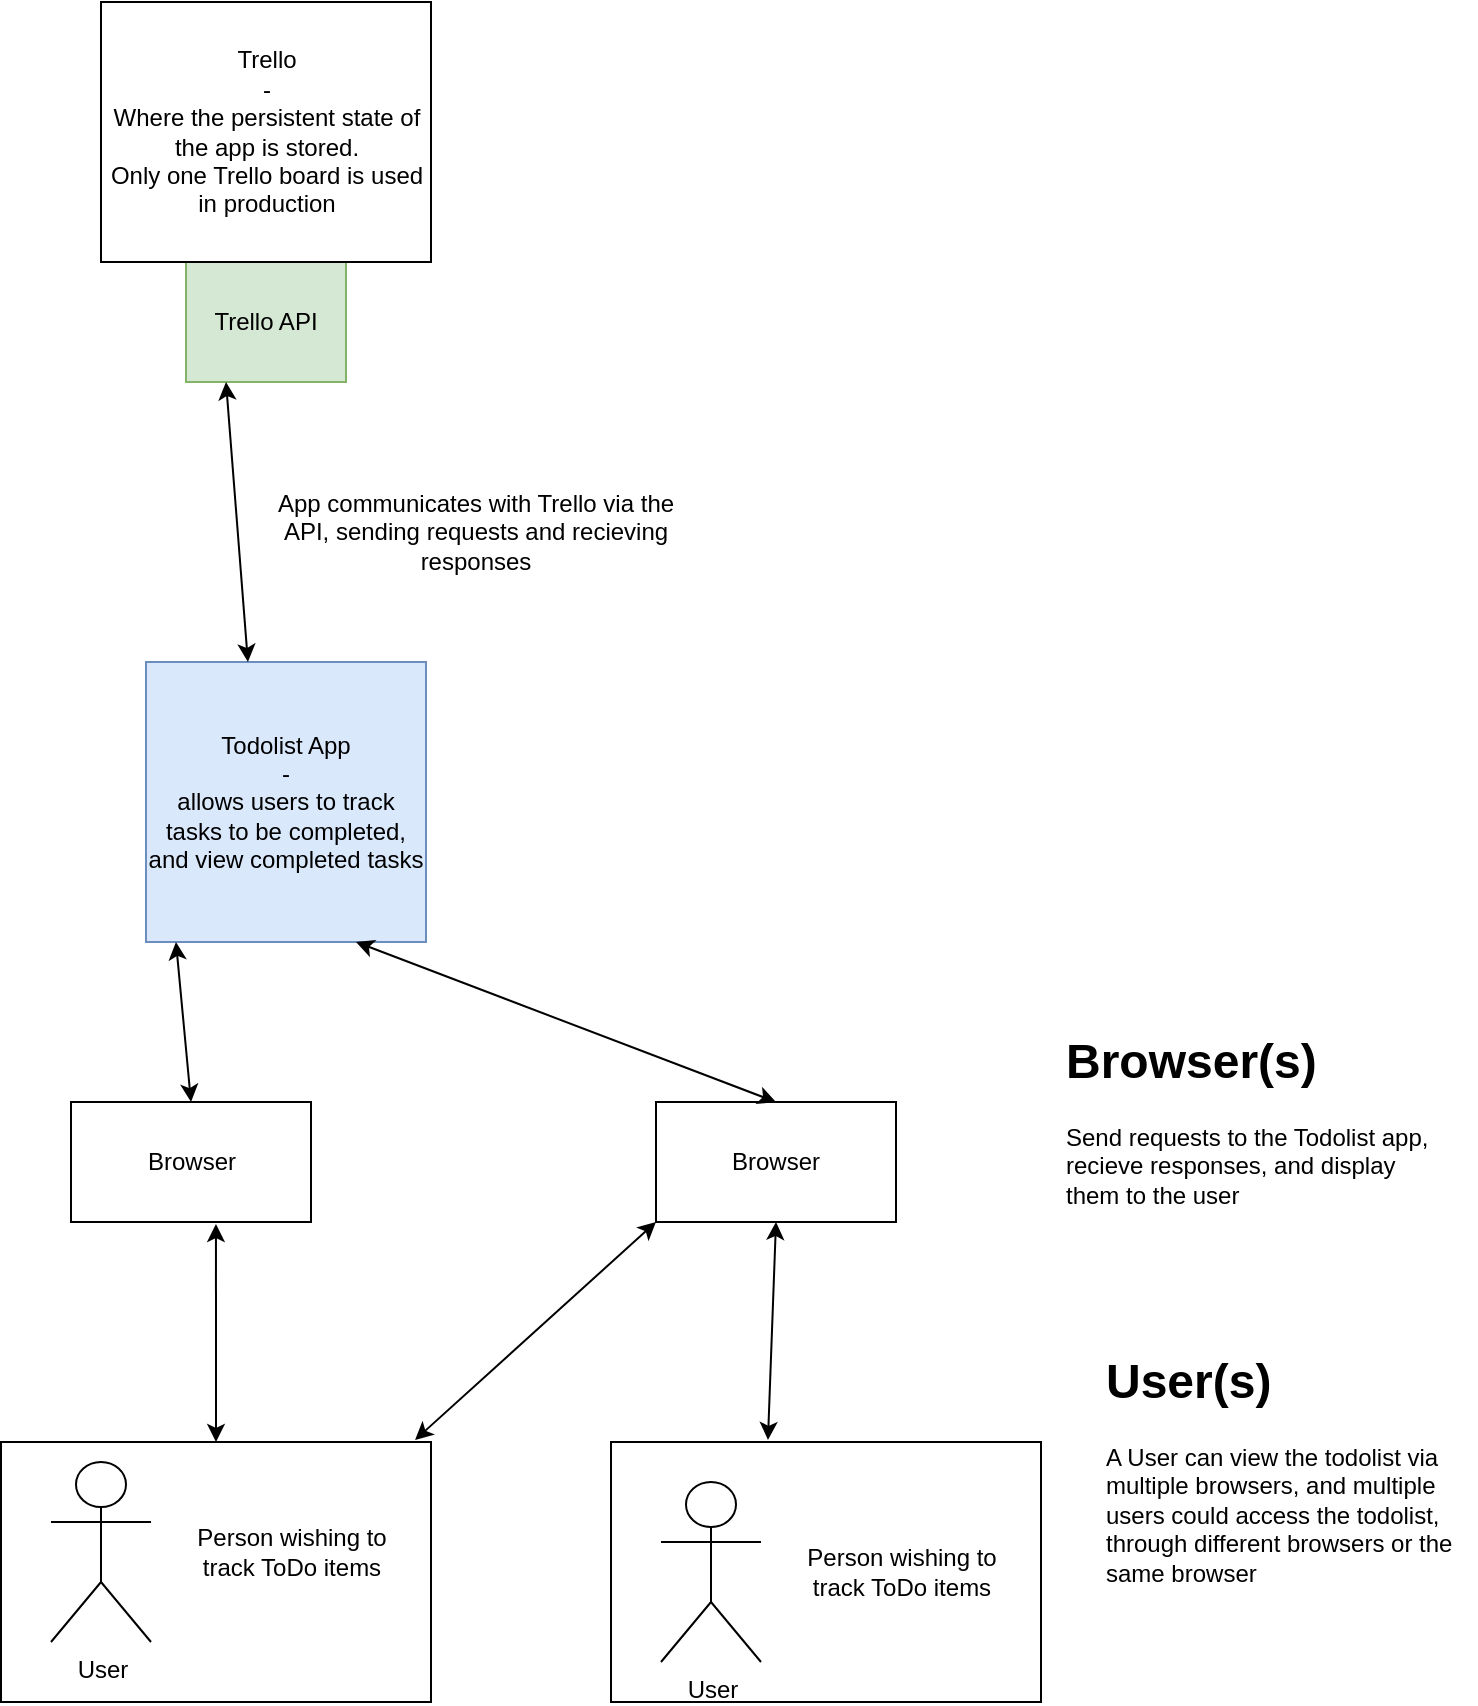 <mxfile version="13.6.5">
    <diagram id="Q5-1dw1sx1-oS17BZKFC" name="Page-1">
        <mxGraphModel dx="991" dy="575" grid="1" gridSize="10" guides="1" tooltips="1" connect="1" arrows="1" fold="1" page="1" pageScale="1" pageWidth="850" pageHeight="1100" math="0" shadow="0">
            <root>
                <mxCell id="0"/>
                <mxCell id="1" parent="0"/>
                <mxCell id="E4TGa1IMgX80uwDILv57-2" value="Trello API" style="rounded=0;whiteSpace=wrap;html=1;fillColor=#d5e8d4;strokeColor=#82b366;" parent="1" vertex="1">
                    <mxGeometry x="175" y="160" width="80" height="60" as="geometry"/>
                </mxCell>
                <mxCell id="E4TGa1IMgX80uwDILv57-4" value="Todolist App&lt;br&gt;-&lt;br&gt;allows users to track tasks to be completed, and view completed tasks" style="whiteSpace=wrap;html=1;aspect=fixed;fillColor=#dae8fc;strokeColor=#6c8ebf;" parent="1" vertex="1">
                    <mxGeometry x="155" y="360" width="140" height="140" as="geometry"/>
                </mxCell>
                <mxCell id="E4TGa1IMgX80uwDILv57-6" value="User" style="shape=umlActor;verticalLabelPosition=bottom;verticalAlign=top;html=1;outlineConnect=0;" parent="1" vertex="1">
                    <mxGeometry x="107.5" y="760" width="50" height="90" as="geometry"/>
                </mxCell>
                <mxCell id="E4TGa1IMgX80uwDILv57-8" value="Browser" style="rounded=0;whiteSpace=wrap;html=1;" parent="1" vertex="1">
                    <mxGeometry x="410" y="580" width="120" height="60" as="geometry"/>
                </mxCell>
                <mxCell id="E4TGa1IMgX80uwDILv57-9" value="Trello&lt;br&gt;-&lt;br&gt;Where the persistent state of the app is stored.&lt;br&gt;Only one Trello board is used in production" style="rounded=0;whiteSpace=wrap;html=1;labelPadding=25px;perimeterSpacing=6;" parent="1" vertex="1">
                    <mxGeometry x="132.5" y="30" width="165" height="130" as="geometry"/>
                </mxCell>
                <mxCell id="E4TGa1IMgX80uwDILv57-12" value="Person wishing to track ToDo items" style="text;html=1;strokeColor=none;fillColor=none;align=center;verticalAlign=middle;whiteSpace=wrap;rounded=0;" parent="1" vertex="1">
                    <mxGeometry x="167.5" y="760" width="120" height="90" as="geometry"/>
                </mxCell>
                <mxCell id="E4TGa1IMgX80uwDILv57-13" value="" style="rounded=0;whiteSpace=wrap;html=1;fillColor=none;" parent="1" vertex="1">
                    <mxGeometry x="82.5" y="750" width="215" height="130" as="geometry"/>
                </mxCell>
                <mxCell id="E4TGa1IMgX80uwDILv57-14" value="Browser" style="rounded=0;whiteSpace=wrap;html=1;fillColor=none;" parent="1" vertex="1">
                    <mxGeometry x="117.5" y="580" width="120" height="60" as="geometry"/>
                </mxCell>
                <mxCell id="E4TGa1IMgX80uwDILv57-16" value="User" style="shape=umlActor;verticalLabelPosition=bottom;verticalAlign=top;html=1;outlineConnect=0;" parent="1" vertex="1">
                    <mxGeometry x="412.5" y="770" width="50" height="90" as="geometry"/>
                </mxCell>
                <mxCell id="E4TGa1IMgX80uwDILv57-17" value="Person wishing to track ToDo items" style="text;html=1;strokeColor=none;fillColor=none;align=center;verticalAlign=middle;whiteSpace=wrap;rounded=0;" parent="1" vertex="1">
                    <mxGeometry x="472.5" y="770" width="120" height="90" as="geometry"/>
                </mxCell>
                <mxCell id="E4TGa1IMgX80uwDILv57-18" value="" style="rounded=0;whiteSpace=wrap;html=1;fillColor=none;" parent="1" vertex="1">
                    <mxGeometry x="387.5" y="750" width="215" height="130" as="geometry"/>
                </mxCell>
                <mxCell id="E4TGa1IMgX80uwDILv57-20" value="" style="endArrow=classic;startArrow=classic;html=1;entryX=0.107;entryY=1;entryDx=0;entryDy=0;entryPerimeter=0;exitX=0.5;exitY=0;exitDx=0;exitDy=0;" parent="1" source="E4TGa1IMgX80uwDILv57-14" target="E4TGa1IMgX80uwDILv57-4" edge="1">
                    <mxGeometry width="50" height="50" relative="1" as="geometry">
                        <mxPoint x="207.5" y="560" as="sourcePoint"/>
                        <mxPoint x="477.5" y="530" as="targetPoint"/>
                    </mxGeometry>
                </mxCell>
                <mxCell id="E4TGa1IMgX80uwDILv57-21" value="" style="endArrow=classic;startArrow=classic;html=1;exitX=0.5;exitY=0;exitDx=0;exitDy=0;entryX=0.75;entryY=1;entryDx=0;entryDy=0;" parent="1" source="E4TGa1IMgX80uwDILv57-8" target="E4TGa1IMgX80uwDILv57-4" edge="1">
                    <mxGeometry width="50" height="50" relative="1" as="geometry">
                        <mxPoint x="540" y="580" as="sourcePoint"/>
                        <mxPoint x="590" y="530" as="targetPoint"/>
                    </mxGeometry>
                </mxCell>
                <mxCell id="E4TGa1IMgX80uwDILv57-23" value="" style="endArrow=classic;startArrow=classic;html=1;entryX=0.25;entryY=1;entryDx=0;entryDy=0;exitX=0.364;exitY=0;exitDx=0;exitDy=0;exitPerimeter=0;" parent="1" source="E4TGa1IMgX80uwDILv57-4" target="E4TGa1IMgX80uwDILv57-2" edge="1">
                    <mxGeometry width="50" height="50" relative="1" as="geometry">
                        <mxPoint x="200" y="280" as="sourcePoint"/>
                        <mxPoint x="250" y="230" as="targetPoint"/>
                    </mxGeometry>
                </mxCell>
                <mxCell id="E4TGa1IMgX80uwDILv57-24" value="App communicates with Trello via the API, sending requests and recieving responses" style="text;html=1;strokeColor=none;fillColor=none;align=center;verticalAlign=middle;whiteSpace=wrap;rounded=0;" parent="1" vertex="1">
                    <mxGeometry x="215" y="250" width="210" height="90" as="geometry"/>
                </mxCell>
                <mxCell id="E4TGa1IMgX80uwDILv57-26" value="&lt;h1&gt;Browser(s)&lt;/h1&gt;&lt;p&gt;Send requests to the Todolist app, recieve responses, and display them to the user&lt;/p&gt;" style="text;html=1;strokeColor=none;fillColor=none;spacing=5;spacingTop=-20;whiteSpace=wrap;overflow=hidden;rounded=0;" parent="1" vertex="1">
                    <mxGeometry x="610" y="540" width="190" height="120" as="geometry"/>
                </mxCell>
                <mxCell id="E4TGa1IMgX80uwDILv57-27" value="" style="endArrow=classic;startArrow=classic;html=1;exitX=0.5;exitY=0;exitDx=0;exitDy=0;entryX=0.604;entryY=1.017;entryDx=0;entryDy=0;entryPerimeter=0;" parent="1" source="E4TGa1IMgX80uwDILv57-13" target="E4TGa1IMgX80uwDILv57-14" edge="1">
                    <mxGeometry width="50" height="50" relative="1" as="geometry">
                        <mxPoint x="140" y="690" as="sourcePoint"/>
                        <mxPoint x="200" y="660" as="targetPoint"/>
                    </mxGeometry>
                </mxCell>
                <mxCell id="E4TGa1IMgX80uwDILv57-28" value="" style="endArrow=classic;startArrow=classic;html=1;exitX=0.365;exitY=-0.008;exitDx=0;exitDy=0;exitPerimeter=0;entryX=0.5;entryY=1;entryDx=0;entryDy=0;" parent="1" source="E4TGa1IMgX80uwDILv57-18" target="E4TGa1IMgX80uwDILv57-8" edge="1">
                    <mxGeometry width="50" height="50" relative="1" as="geometry">
                        <mxPoint x="425" y="690" as="sourcePoint"/>
                        <mxPoint x="480" y="650" as="targetPoint"/>
                    </mxGeometry>
                </mxCell>
                <mxCell id="E4TGa1IMgX80uwDILv57-29" value="" style="endArrow=classic;startArrow=classic;html=1;entryX=0;entryY=1;entryDx=0;entryDy=0;exitX=0.963;exitY=-0.008;exitDx=0;exitDy=0;exitPerimeter=0;" parent="1" source="E4TGa1IMgX80uwDILv57-13" target="E4TGa1IMgX80uwDILv57-8" edge="1">
                    <mxGeometry width="50" height="50" relative="1" as="geometry">
                        <mxPoint x="320" y="680" as="sourcePoint"/>
                        <mxPoint x="335" y="650" as="targetPoint"/>
                    </mxGeometry>
                </mxCell>
                <mxCell id="E4TGa1IMgX80uwDILv57-31" value="&lt;h1&gt;User(s)&lt;/h1&gt;&lt;p&gt;A User can view the todolist via multiple browsers, and multiple users could access the todolist, through different browsers or the same browser&lt;/p&gt;" style="text;html=1;strokeColor=none;fillColor=none;spacing=5;spacingTop=-20;whiteSpace=wrap;overflow=hidden;rounded=0;" parent="1" vertex="1">
                    <mxGeometry x="630" y="700" width="190" height="120" as="geometry"/>
                </mxCell>
            </root>
        </mxGraphModel>
    </diagram>
</mxfile>